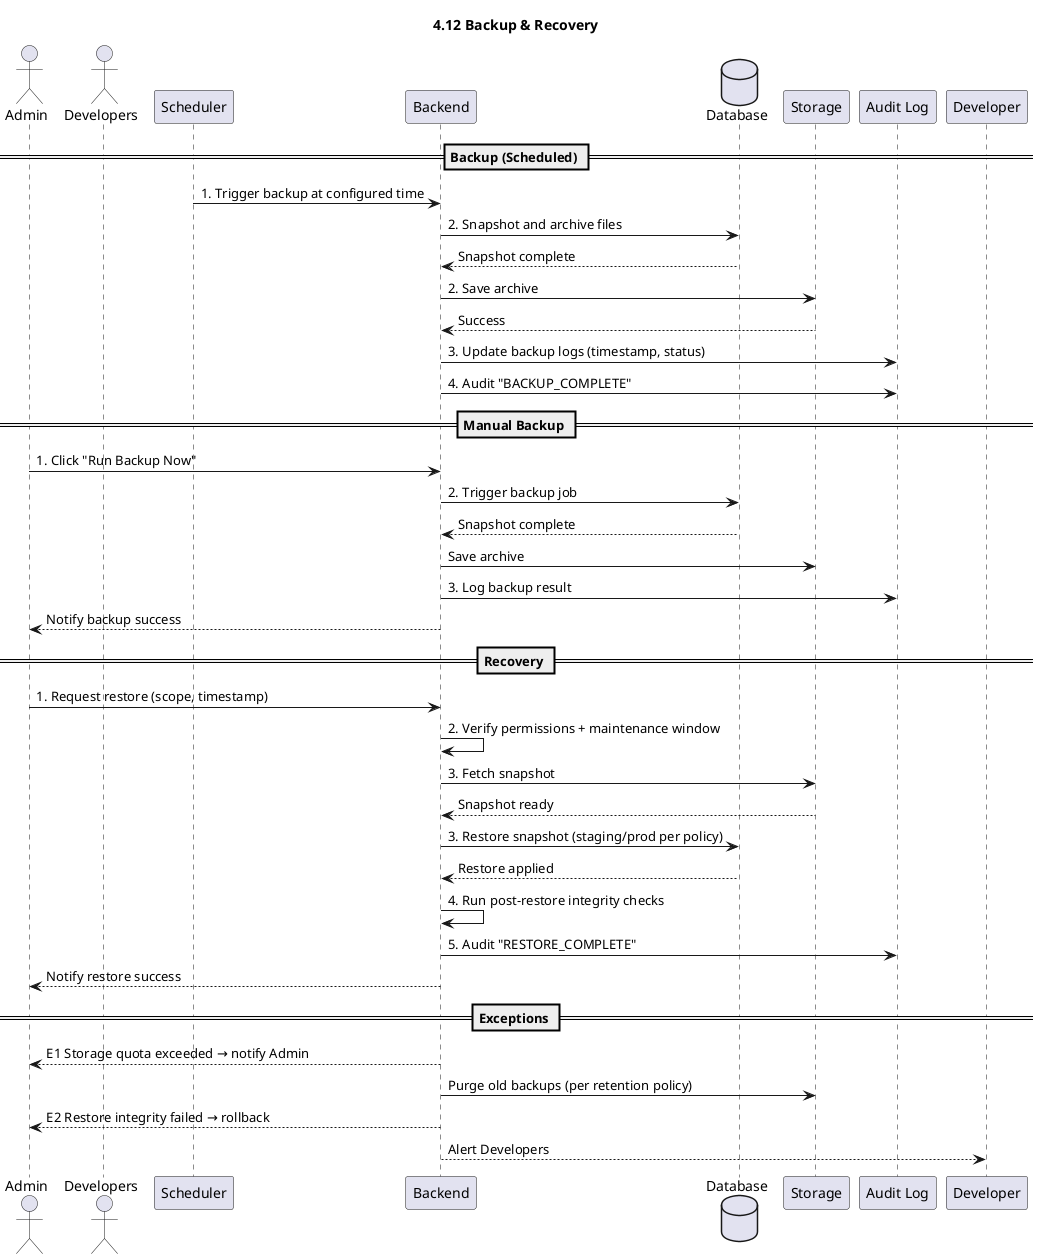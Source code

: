 @startuml
title 4.12 Backup & Recovery

actor Admin
actor Developers
participant Scheduler
participant Backend
database Database
participant Storage
participant "Audit Log" as Log

== Backup (Scheduled) ==
Scheduler -> Backend: 1. Trigger backup at configured time
Backend -> Database: 2. Snapshot and archive files
Database --> Backend: Snapshot complete
Backend -> Storage: 2. Save archive
Storage --> Backend: Success
Backend -> Log: 3. Update backup logs (timestamp, status)
Backend -> Log: 4. Audit "BACKUP_COMPLETE"

== Manual Backup ==
Admin -> Backend: 1. Click "Run Backup Now"
Backend -> Database: 2. Trigger backup job
Database --> Backend: Snapshot complete
Backend -> Storage: Save archive
Backend -> Log: 3. Log backup result
Backend --> Admin: Notify backup success

== Recovery ==
Admin -> Backend: 1. Request restore (scope, timestamp)
Backend -> Backend: 2. Verify permissions + maintenance window
Backend -> Storage: 3. Fetch snapshot
Storage --> Backend: Snapshot ready
Backend -> Database: 3. Restore snapshot (staging/prod per policy)
Database --> Backend: Restore applied
Backend -> Backend: 4. Run post-restore integrity checks
Backend -> Log: 5. Audit "RESTORE_COMPLETE"
Backend --> Admin: Notify restore success

== Exceptions ==
Backend --> Admin: E1 Storage quota exceeded → notify Admin
Backend -> Storage: Purge old backups (per retention policy)

Backend --> Admin: E2 Restore integrity failed → rollback
Backend --> Developer: Alert Developers

@enduml
